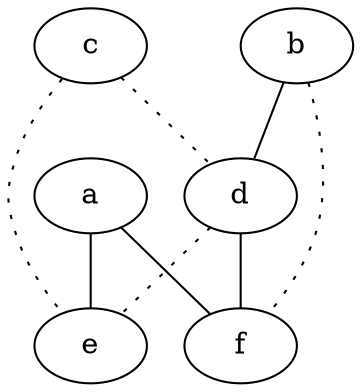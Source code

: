 graph {
a -- e;
a -- f;
b -- d;
b -- f [style=dotted];
c -- d [style=dotted];
c -- e [style=dotted];
d -- e [style=dotted];
d -- f;
}
